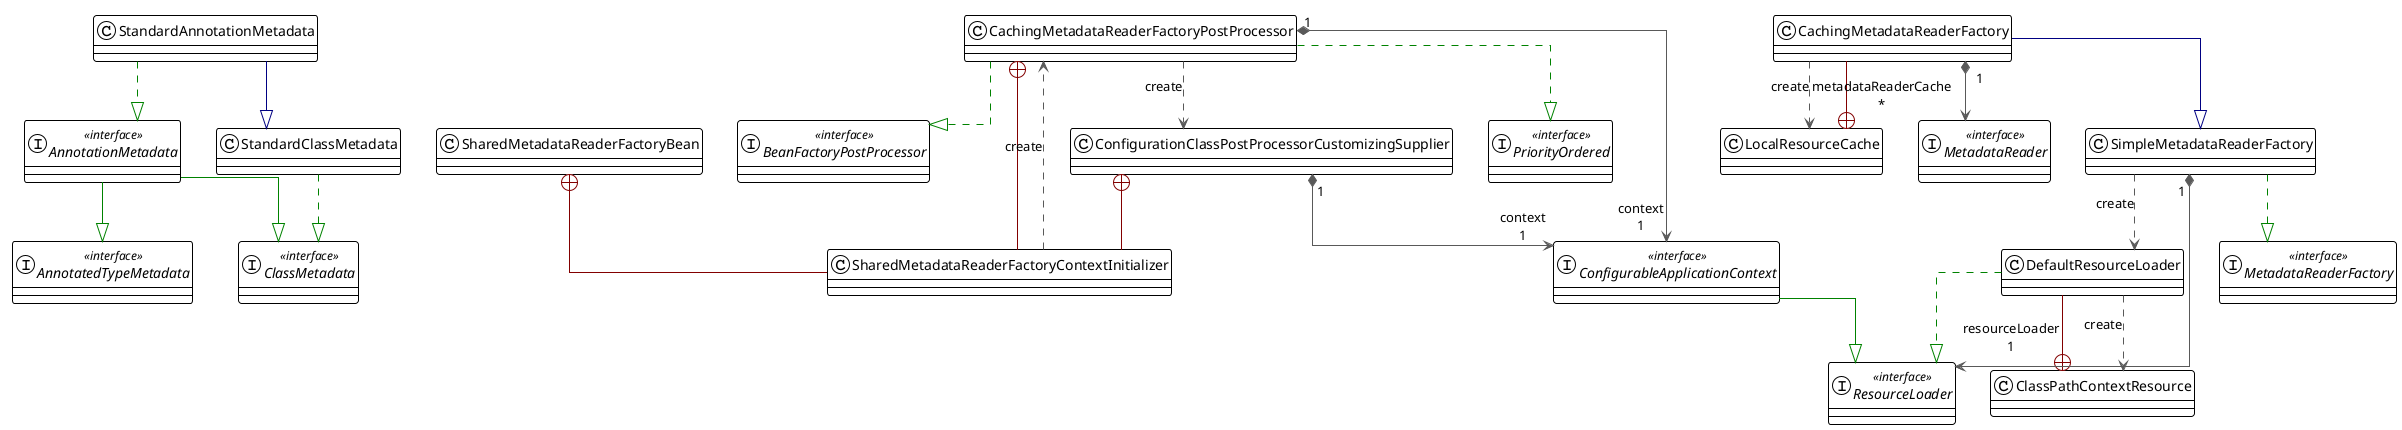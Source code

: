 @startuml

!theme plain
top to bottom direction
skinparam linetype ortho

interface AnnotatedTypeMetadata << interface >>
interface AnnotationMetadata << interface >>
interface BeanFactoryPostProcessor << interface >>
class CachingMetadataReaderFactory
class CachingMetadataReaderFactoryPostProcessor
interface ClassMetadata << interface >>
class ClassPathContextResource
interface ConfigurableApplicationContext << interface >>
class ConfigurationClassPostProcessorCustomizingSupplier
class DefaultResourceLoader
class LocalResourceCache
interface MetadataReader << interface >>
interface MetadataReaderFactory << interface >>
interface PriorityOrdered << interface >>
interface ResourceLoader << interface >>
class SharedMetadataReaderFactoryBean
class SharedMetadataReaderFactoryContextInitializer
class SimpleMetadataReaderFactory
class StandardAnnotationMetadata
class StandardClassMetadata

AnnotationMetadata                                  -[#008200,plain]-^  AnnotatedTypeMetadata                              
AnnotationMetadata                                  -[#008200,plain]-^  ClassMetadata                                      
CachingMetadataReaderFactory                        -[#595959,dashed]->  LocalResourceCache                                 : "«create»"
CachingMetadataReaderFactory                       "1" *-[#595959,plain]-> "metadataReaderCache\n*" MetadataReader                                     
CachingMetadataReaderFactory                        -[#000082,plain]-^  SimpleMetadataReaderFactory                        
CachingMetadataReaderFactoryPostProcessor           -[#008200,dashed]-^  BeanFactoryPostProcessor                           
CachingMetadataReaderFactoryPostProcessor          "1" *-[#595959,plain]-> "context\n1" ConfigurableApplicationContext                     
CachingMetadataReaderFactoryPostProcessor           -[#595959,dashed]->  ConfigurationClassPostProcessorCustomizingSupplier : "«create»"
CachingMetadataReaderFactoryPostProcessor           -[#008200,dashed]-^  PriorityOrdered                                    
CachingMetadataReaderFactoryPostProcessor           +-[#820000,plain]-  SharedMetadataReaderFactoryContextInitializer      
ClassPathContextResource                            +-[#820000,plain]-  DefaultResourceLoader                              
ConfigurableApplicationContext                      -[#008200,plain]-^  ResourceLoader                                     
ConfigurationClassPostProcessorCustomizingSupplier "1" *-[#595959,plain]-> "context\n1" ConfigurableApplicationContext                     
ConfigurationClassPostProcessorCustomizingSupplier  +-[#820000,plain]-  SharedMetadataReaderFactoryContextInitializer      
DefaultResourceLoader                               -[#595959,dashed]->  ClassPathContextResource                           : "«create»"
DefaultResourceLoader                               -[#008200,dashed]-^  ResourceLoader                                     
LocalResourceCache                                  +-[#820000,plain]-  CachingMetadataReaderFactory                       
SharedMetadataReaderFactoryBean                     +-[#820000,plain]-  SharedMetadataReaderFactoryContextInitializer      
SharedMetadataReaderFactoryContextInitializer       -[#595959,dashed]->  CachingMetadataReaderFactoryPostProcessor          : "«create»"
SimpleMetadataReaderFactory                         -[#595959,dashed]->  DefaultResourceLoader                              : "«create»"
SimpleMetadataReaderFactory                         -[#008200,dashed]-^  MetadataReaderFactory                              
SimpleMetadataReaderFactory                        "1" *-[#595959,plain]-> "resourceLoader\n1" ResourceLoader                                     
StandardAnnotationMetadata                          -[#008200,dashed]-^  AnnotationMetadata                                 
StandardAnnotationMetadata                          -[#000082,plain]-^  StandardClassMetadata                              
StandardClassMetadata                               -[#008200,dashed]-^  ClassMetadata                                      
@enduml
